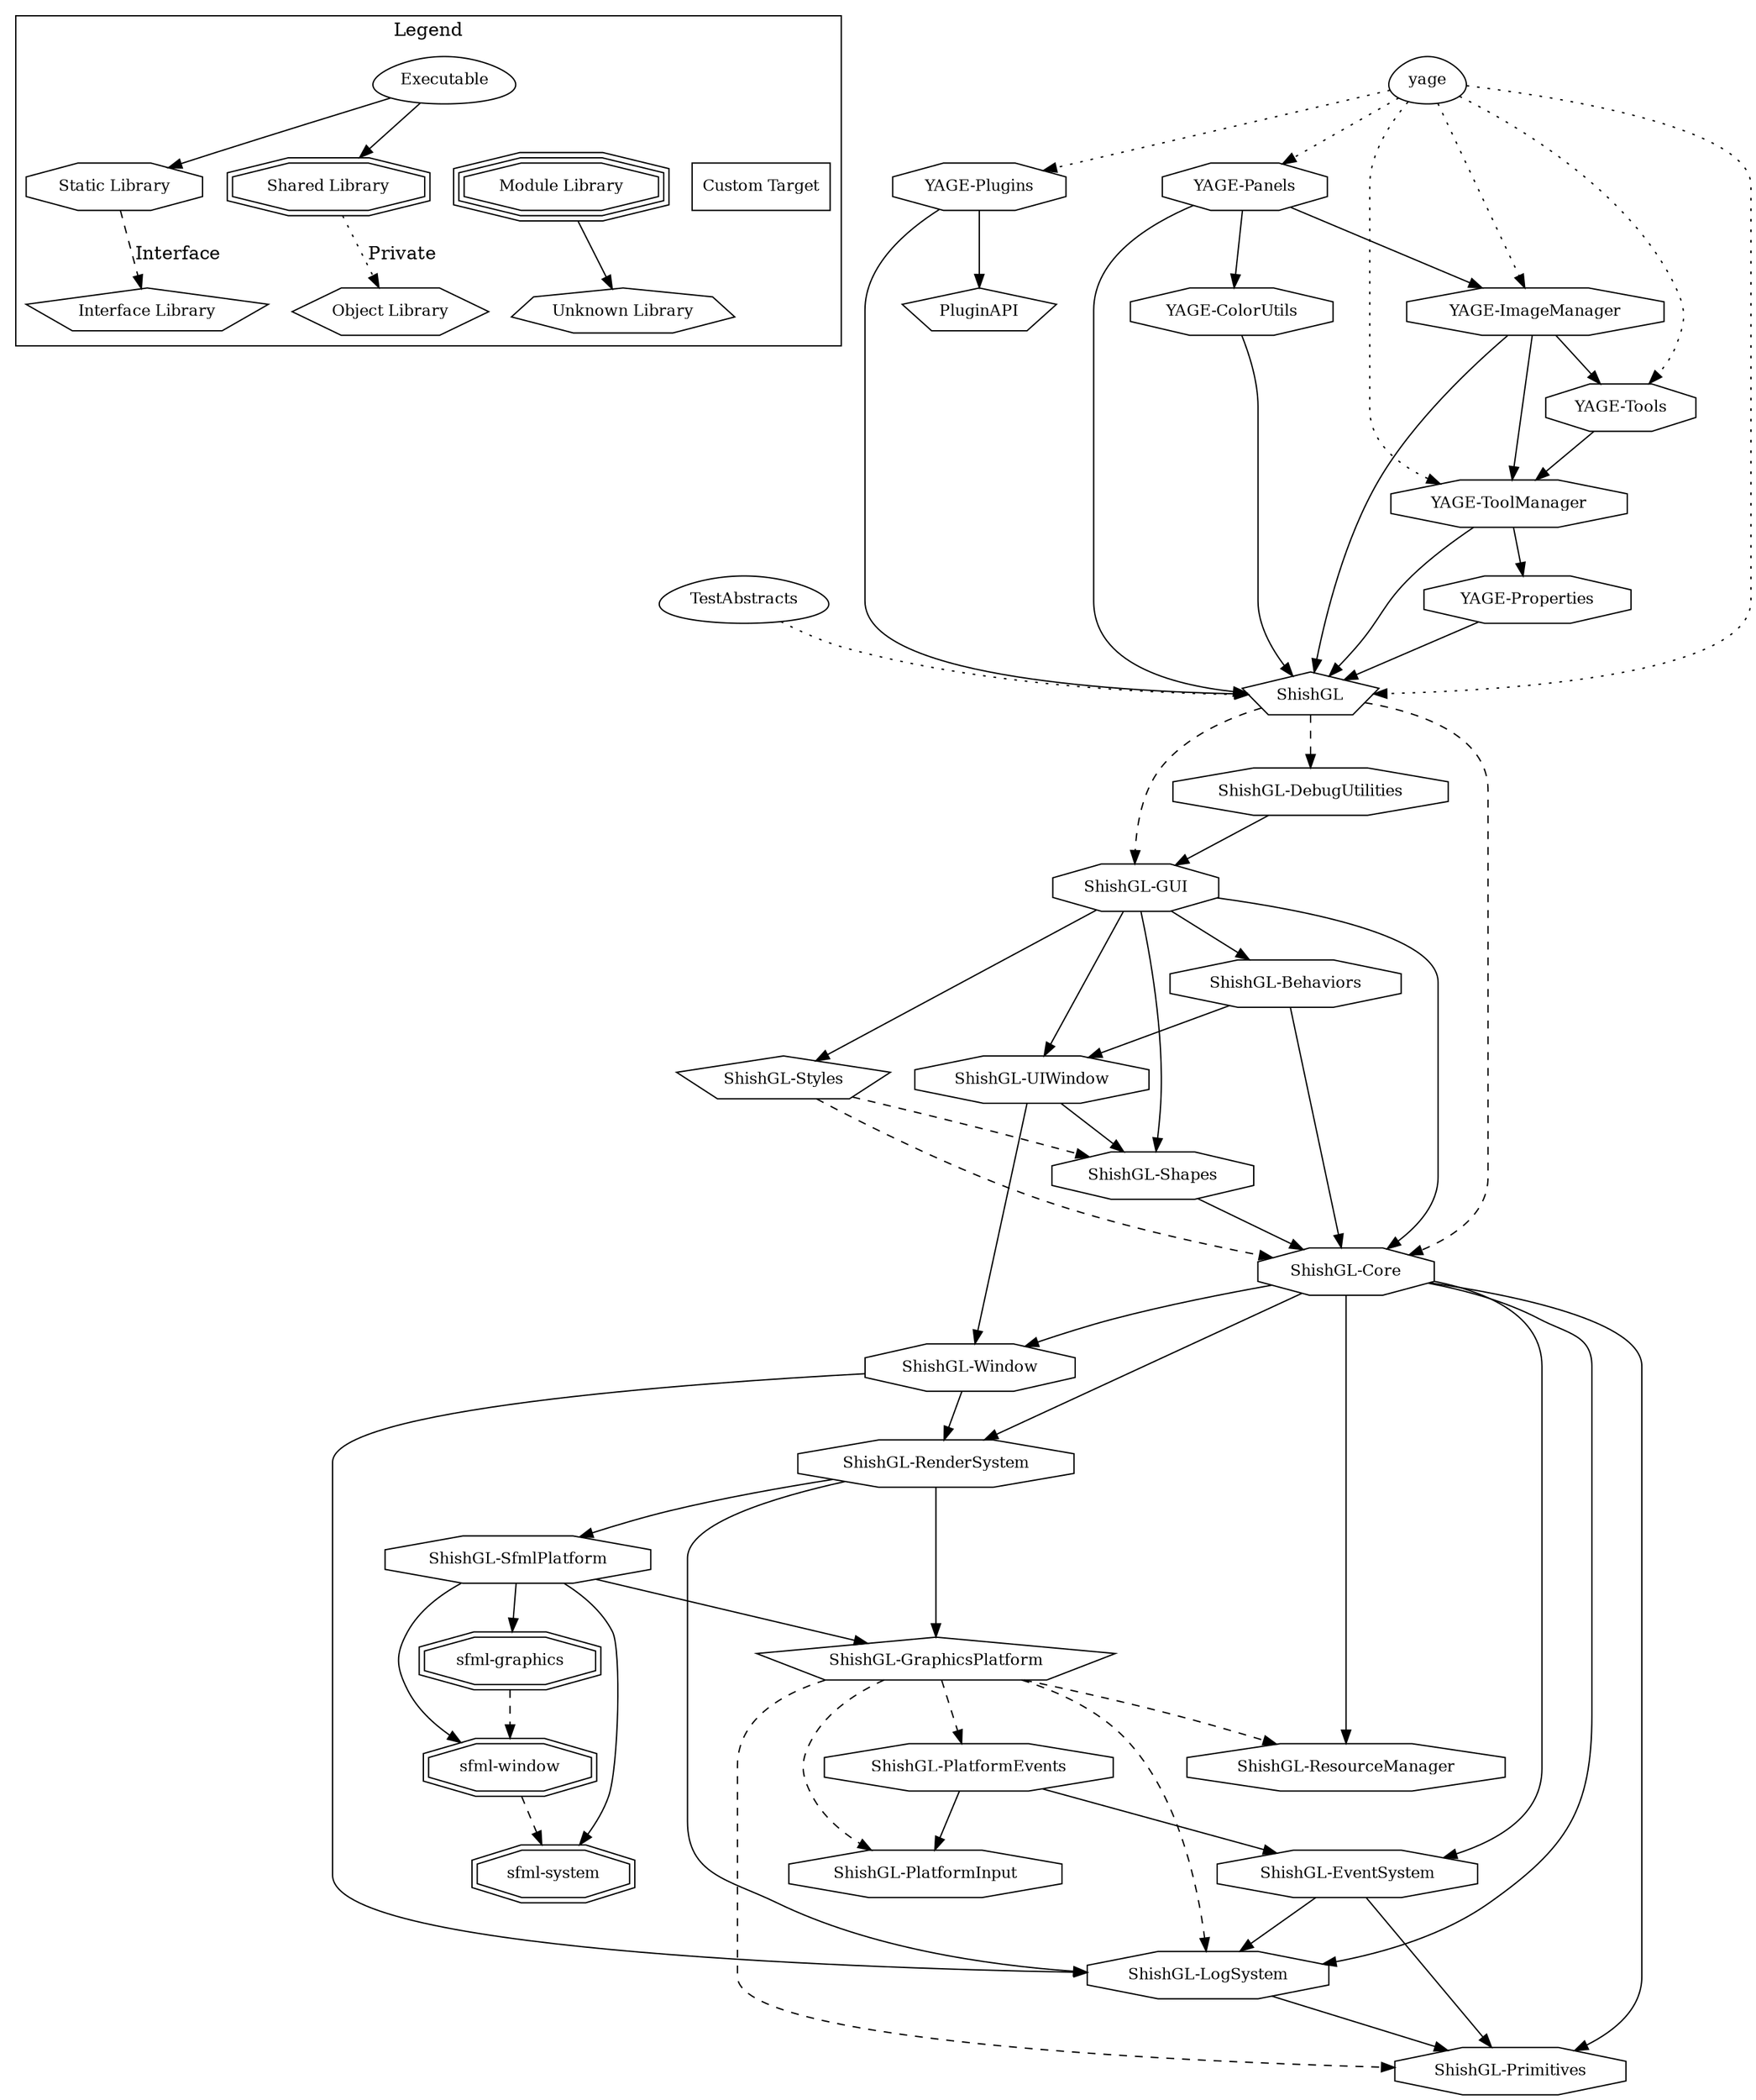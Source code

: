 digraph "YAGE" {
node [
  fontsize = "12"
];
subgraph clusterLegend {
  label = "Legend";
  color = black;
  edge [ style = invis ];
  legendNode0 [ label = "Executable", shape = egg ];
  legendNode1 [ label = "Static Library", shape = octagon ];
  legendNode2 [ label = "Shared Library", shape = doubleoctagon ];
  legendNode3 [ label = "Module Library", shape = tripleoctagon ];
  legendNode4 [ label = "Interface Library", shape = pentagon ];
  legendNode5 [ label = "Object Library", shape = hexagon ];
  legendNode6 [ label = "Unknown Library", shape = septagon ];
  legendNode7 [ label = "Custom Target", shape = box ];
  legendNode0 -> legendNode1 [ style = solid ];
  legendNode0 -> legendNode2 [ style = solid ];
  legendNode0 -> legendNode3;
  legendNode1 -> legendNode4 [ label = "Interface", style = dashed ];
  legendNode2 -> legendNode5 [ label = "Private", style = dotted ];
  legendNode3 -> legendNode6 [ style = solid ];
  legendNode0 -> legendNode7;
}
    "node0" [ label = "PluginAPI", shape = pentagon ];
    "node1" [ label = "ShishGL", shape = pentagon ];
    "node2" [ label = "ShishGL-Core", shape = octagon ];
    "node3" [ label = "ShishGL-EventSystem", shape = octagon ];
    "node4" [ label = "ShishGL-LogSystem", shape = octagon ];
    "node5" [ label = "ShishGL-Primitives", shape = octagon ];
    "node4" -> "node5"  // ShishGL-LogSystem -> ShishGL-Primitives
    "node3" -> "node4"  // ShishGL-EventSystem -> ShishGL-LogSystem
    "node3" -> "node5"  // ShishGL-EventSystem -> ShishGL-Primitives
    "node2" -> "node3"  // ShishGL-Core -> ShishGL-EventSystem
    "node2" -> "node4"  // ShishGL-Core -> ShishGL-LogSystem
    "node2" -> "node5"  // ShishGL-Core -> ShishGL-Primitives
    "node6" [ label = "ShishGL-RenderSystem", shape = octagon ];
    "node7" [ label = "ShishGL-GraphicsPlatform", shape = pentagon ];
    "node7" -> "node4" [ style = dashed ] // ShishGL-GraphicsPlatform -> ShishGL-LogSystem
    "node8" [ label = "ShishGL-PlatformEvents", shape = octagon ];
    "node8" -> "node3"  // ShishGL-PlatformEvents -> ShishGL-EventSystem
    "node9" [ label = "ShishGL-PlatformInput", shape = octagon ];
    "node8" -> "node9"  // ShishGL-PlatformEvents -> ShishGL-PlatformInput
    "node7" -> "node8" [ style = dashed ] // ShishGL-GraphicsPlatform -> ShishGL-PlatformEvents
    "node7" -> "node9" [ style = dashed ] // ShishGL-GraphicsPlatform -> ShishGL-PlatformInput
    "node7" -> "node5" [ style = dashed ] // ShishGL-GraphicsPlatform -> ShishGL-Primitives
    "node10" [ label = "ShishGL-ResourceManager", shape = octagon ];
    "node7" -> "node10" [ style = dashed ] // ShishGL-GraphicsPlatform -> ShishGL-ResourceManager
    "node6" -> "node7"  // ShishGL-RenderSystem -> ShishGL-GraphicsPlatform
    "node6" -> "node4"  // ShishGL-RenderSystem -> ShishGL-LogSystem
    "node11" [ label = "ShishGL-SfmlPlatform", shape = octagon ];
    "node11" -> "node7"  // ShishGL-SfmlPlatform -> ShishGL-GraphicsPlatform
    "node12" [ label = "sfml-graphics", shape = doubleoctagon ];
    "node13" [ label = "sfml-window", shape = doubleoctagon ];
    "node14" [ label = "sfml-system", shape = doubleoctagon ];
    "node13" -> "node14" [ style = dashed ] // sfml-window -> sfml-system
    "node12" -> "node13" [ style = dashed ] // sfml-graphics -> sfml-window
    "node11" -> "node12"  // ShishGL-SfmlPlatform -> sfml-graphics
    "node11" -> "node14"  // ShishGL-SfmlPlatform -> sfml-system
    "node11" -> "node13"  // ShishGL-SfmlPlatform -> sfml-window
    "node6" -> "node11"  // ShishGL-RenderSystem -> ShishGL-SfmlPlatform
    "node2" -> "node6"  // ShishGL-Core -> ShishGL-RenderSystem
    "node2" -> "node10"  // ShishGL-Core -> ShishGL-ResourceManager
    "node15" [ label = "ShishGL-Window", shape = octagon ];
    "node15" -> "node4"  // ShishGL-Window -> ShishGL-LogSystem
    "node15" -> "node6"  // ShishGL-Window -> ShishGL-RenderSystem
    "node2" -> "node15"  // ShishGL-Core -> ShishGL-Window
    "node1" -> "node2" [ style = dashed ] // ShishGL -> ShishGL-Core
    "node16" [ label = "ShishGL-DebugUtilities", shape = octagon ];
    "node17" [ label = "ShishGL-GUI", shape = octagon ];
    "node18" [ label = "ShishGL-Behaviors", shape = octagon ];
    "node18" -> "node2"  // ShishGL-Behaviors -> ShishGL-Core
    "node19" [ label = "ShishGL-UIWindow", shape = octagon ];
    "node20" [ label = "ShishGL-Shapes", shape = octagon ];
    "node20" -> "node2"  // ShishGL-Shapes -> ShishGL-Core
    "node19" -> "node20"  // ShishGL-UIWindow -> ShishGL-Shapes
    "node19" -> "node15"  // ShishGL-UIWindow -> ShishGL-Window
    "node18" -> "node19"  // ShishGL-Behaviors -> ShishGL-UIWindow
    "node17" -> "node18"  // ShishGL-GUI -> ShishGL-Behaviors
    "node17" -> "node2"  // ShishGL-GUI -> ShishGL-Core
    "node17" -> "node20"  // ShishGL-GUI -> ShishGL-Shapes
    "node21" [ label = "ShishGL-Styles", shape = pentagon ];
    "node21" -> "node2" [ style = dashed ] // ShishGL-Styles -> ShishGL-Core
    "node21" -> "node20" [ style = dashed ] // ShishGL-Styles -> ShishGL-Shapes
    "node17" -> "node21"  // ShishGL-GUI -> ShishGL-Styles
    "node17" -> "node19"  // ShishGL-GUI -> ShishGL-UIWindow
    "node16" -> "node17"  // ShishGL-DebugUtilities -> ShishGL-GUI
    "node1" -> "node16" [ style = dashed ] // ShishGL -> ShishGL-DebugUtilities
    "node1" -> "node17" [ style = dashed ] // ShishGL -> ShishGL-GUI
    "node22" [ label = "TestAbstracts", shape = egg ];
    "node22" -> "node1" [ style = dotted ] // TestAbstracts -> ShishGL
    "node23" [ label = "YAGE-ColorUtils", shape = octagon ];
    "node23" -> "node1"  // YAGE-ColorUtils -> ShishGL
    "node24" [ label = "YAGE-ImageManager", shape = octagon ];
    "node24" -> "node1"  // YAGE-ImageManager -> ShishGL
    "node25" [ label = "YAGE-ToolManager", shape = octagon ];
    "node25" -> "node1"  // YAGE-ToolManager -> ShishGL
    "node26" [ label = "YAGE-Properties", shape = octagon ];
    "node26" -> "node1"  // YAGE-Properties -> ShishGL
    "node25" -> "node26"  // YAGE-ToolManager -> YAGE-Properties
    "node24" -> "node25"  // YAGE-ImageManager -> YAGE-ToolManager
    "node27" [ label = "YAGE-Tools", shape = octagon ];
    "node27" -> "node25"  // YAGE-Tools -> YAGE-ToolManager
    "node24" -> "node27"  // YAGE-ImageManager -> YAGE-Tools
    "node28" [ label = "YAGE-Panels", shape = octagon ];
    "node28" -> "node1"  // YAGE-Panels -> ShishGL
    "node28" -> "node23"  // YAGE-Panels -> YAGE-ColorUtils
    "node28" -> "node24"  // YAGE-Panels -> YAGE-ImageManager
    "node29" [ label = "YAGE-Plugins", shape = octagon ];
    "node29" -> "node0"  // YAGE-Plugins -> PluginAPI
    "node29" -> "node1"  // YAGE-Plugins -> ShishGL
    "node30" [ label = "yage", shape = egg ];
    "node30" -> "node1" [ style = dotted ] // yage -> ShishGL
    "node30" -> "node24" [ style = dotted ] // yage -> YAGE-ImageManager
    "node30" -> "node28" [ style = dotted ] // yage -> YAGE-Panels
    "node30" -> "node29" [ style = dotted ] // yage -> YAGE-Plugins
    "node30" -> "node25" [ style = dotted ] // yage -> YAGE-ToolManager
    "node30" -> "node27" [ style = dotted ] // yage -> YAGE-Tools
}
